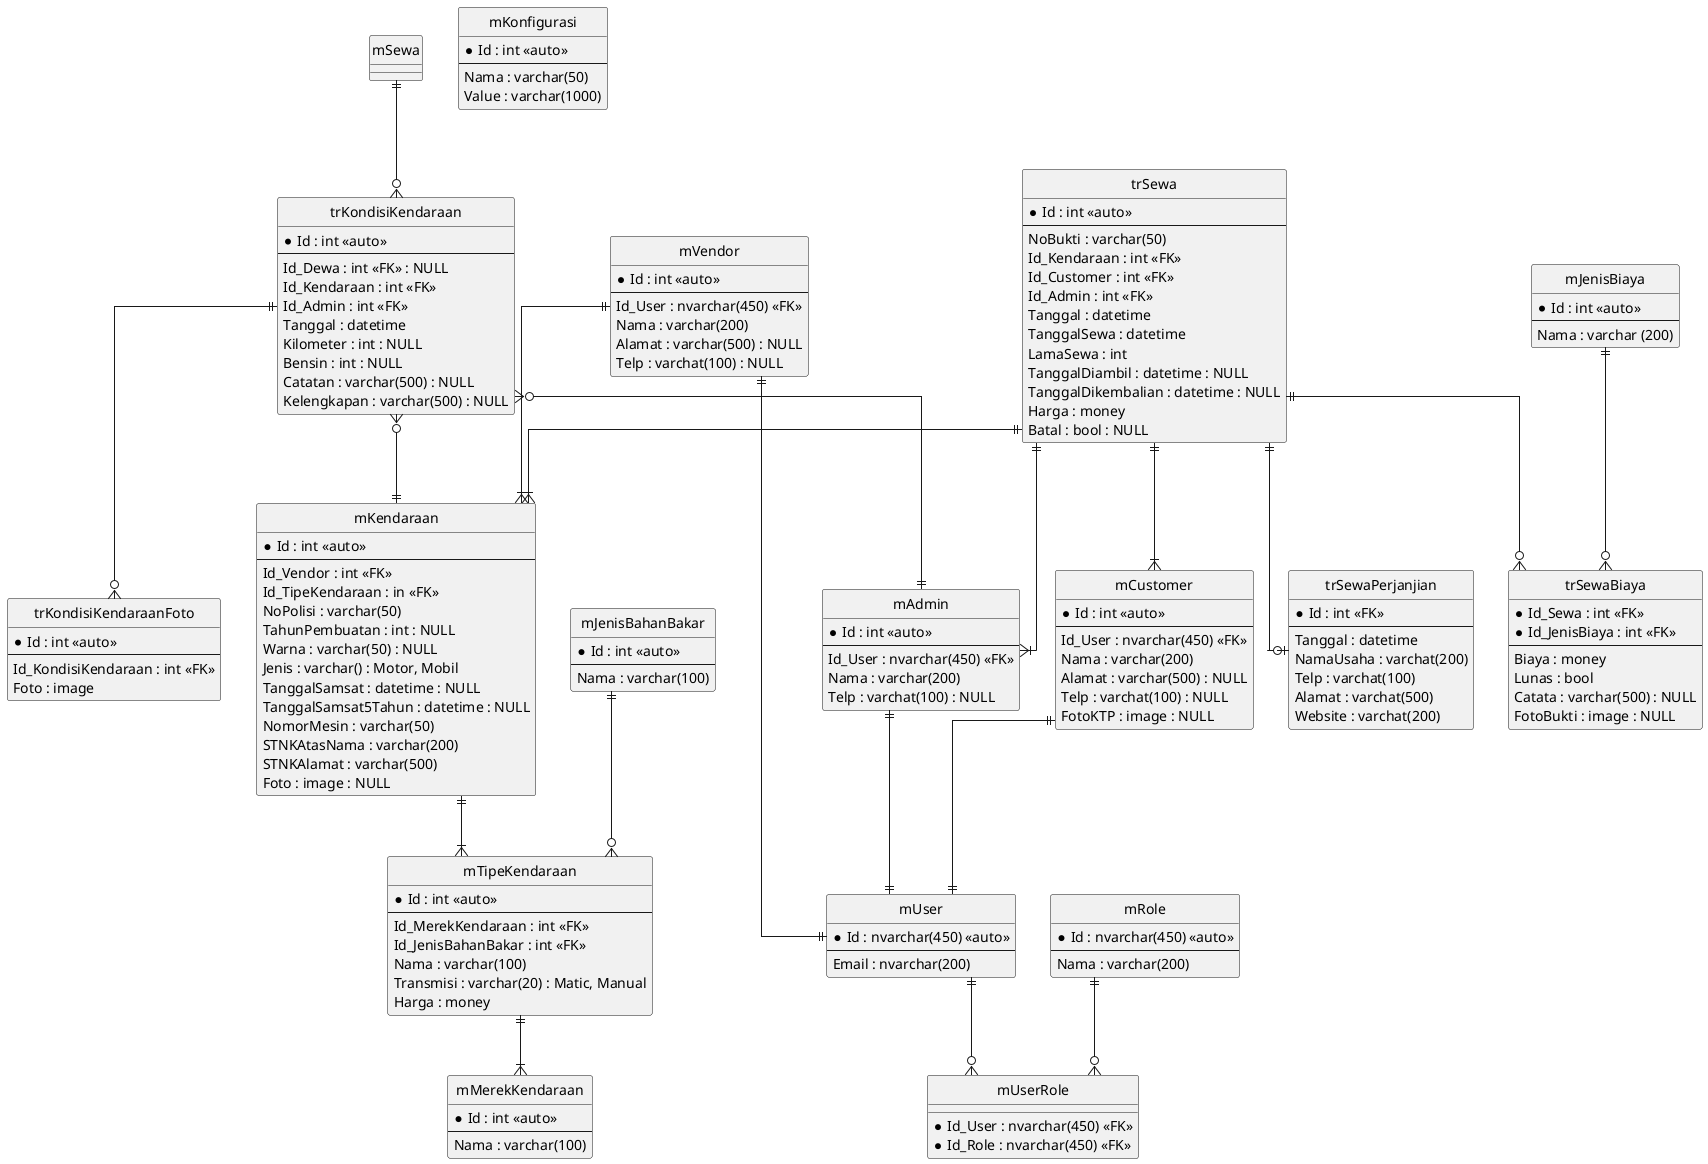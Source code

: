 @startuml erd

hide circle
skinparam linetype ortho

entity "mUser" as mUser {
    *Id : nvarchar(450) <<auto>>
    --
    Email : nvarchar(200)
}

entity "mRole" as mRole {
    *Id : nvarchar(450) <<auto>>
    --
    Nama : varchar(200)
}

entity "mUserRole" as mUserRole {
    *Id_User : nvarchar(450) <<FK>>
    *Id_Role : nvarchar(450) <<FK>>
}

entity "mVendor" as mVendor {
    *Id : int <<auto>>
    --
    Id_User : nvarchar(450) <<FK>>
    Nama : varchar(200)
    Alamat : varchar(500) : NULL
    Telp : varchat(100) : NULL
}

entity "mAdmin" as mAdmin {
    *Id : int <<auto>>
    --
    Id_User : nvarchar(450) <<FK>>
    Nama : varchar(200)
    Telp : varchat(100) : NULL
}

entity "mCustomer" as mCustomer {
    *Id : int <<auto>>
    --
    Id_User : nvarchar(450) <<FK>>
    Nama : varchar(200)
    Alamat : varchar(500) : NULL
    Telp : varchat(100) : NULL
    FotoKTP : image : NULL
}

entity "mMerekKendaraan" as mMerekKendaraan {
    *Id : int <<auto>>
    --
    Nama : varchar(100)
}

entity "mJenisBahanBakar" as mJenisBahanBakar {
    *Id : int <<auto>>
    --
    Nama : varchar(100)
}

entity "mTipeKendaraan" as mTipeKendaraan {
    *Id : int <<auto>>
    --
    Id_MerekKendaraan : int <<FK>>
    Id_JenisBahanBakar : int <<FK>>
    Nama : varchar(100)
    Transmisi : varchar(20) : Matic, Manual
    Harga : money
}

entity "mKendaraan" as mKendaraan {
    *Id : int <<auto>>
    --
    Id_Vendor : int <<FK>>
    Id_TipeKendaraan : in <<FK>> 
    NoPolisi : varchar(50)
    TahunPembuatan : int : NULL
    Warna : varchar(50) : NULL
    Jenis : varchar() : Motor, Mobil
    TanggalSamsat : datetime : NULL
    TanggalSamsat5Tahun : datetime : NULL
    NomorMesin : varchar(50)
    STNKAtasNama : varchar(200)
    STNKAlamat : varchar(500)
    Foto : image : NULL
}

entity "trKondisiKendaraan" as trKondisiKendaraan {
    *Id : int <<auto>>
    --
    Id_Dewa : int <<FK>> : NULL
    Id_Kendaraan : int <<FK>>
    Id_Admin : int <<FK>>
    Tanggal : datetime
    Kilometer : int : NULL
    Bensin : int : NULL
    Catatan : varchar(500) : NULL
    Kelengkapan : varchar(500) : NULL
}

entity "trKondisiKendaraanFoto" as trKondisiKendaraanFoto {
    *Id : int <<auto>>
    --
    Id_KondisiKendaraan : int <<FK>>
    Foto : image
}

entity "trSewa" as trSewa {
    *Id : int <<auto>>
    --
    NoBukti : varchar(50)
    Id_Kendaraan : int <<FK>>
    Id_Customer : int <<FK>>
    Id_Admin : int <<FK>>
    Tanggal : datetime
    TanggalSewa : datetime
    LamaSewa : int
    TanggalDiambil : datetime : NULL
    TanggalDikembalian : datetime : NULL
    Harga : money
    Batal : bool : NULL
}

entity "trSewaPerjanjian" as trSewaPerjanjian {
    *Id : int <<FK>>
    --
    Tanggal : datetime
    NamaUsaha : varchat(200)
    Telp : varchat(100)
    Alamat : varchat(500)
    Website : varchat(200)
}

entity "trSewaBiaya" as trSewaBiaya {
    *Id_Sewa : int <<FK>>
    *Id_JenisBiaya : int <<FK>>
    --
    Biaya : money
    Lunas : bool
    Catata : varchar(500) : NULL
    FotoBukti : image : NULL
}

entity "mJenisBiaya" as mJenisBiaya {
    *Id : int <<auto>>
    --
    Nama : varchar (200)
}

entity "mKonfigurasi" as mKonfigurasi {
    *Id : int <<auto>>
    --
    Nama : varchar(50)
    Value : varchar(1000)
}

mUser ||--o{ mUserRole
mRole ||--o{ mUserRole
mVendor ||--|| mUser
mAdmin ||--|| mUser
mCustomer ||--|| mUser
mVendor ||--|{ mKendaraan
mSewa ||--o{ trKondisiKendaraan

trKondisiKendaraan }o--|| mKendaraan
trKondisiKendaraan }o--|| mAdmin
trKondisiKendaraan ||--o{ trKondisiKendaraanFoto

trSewa ||--|{ mKendaraan
trSewa ||--|{ mCustomer
trSewa ||--|{ mAdmin
trSewa ||--o| trSewaPerjanjian
trSewa ||--o{ trSewaBiaya
mJenisBiaya ||--o{ trSewaBiaya
mJenisBahanBakar ||--o{ mTipeKendaraan

mKendaraan ||--|{ mTipeKendaraan
mTipeKendaraan ||--|{ mMerekKendaraan

@enduml